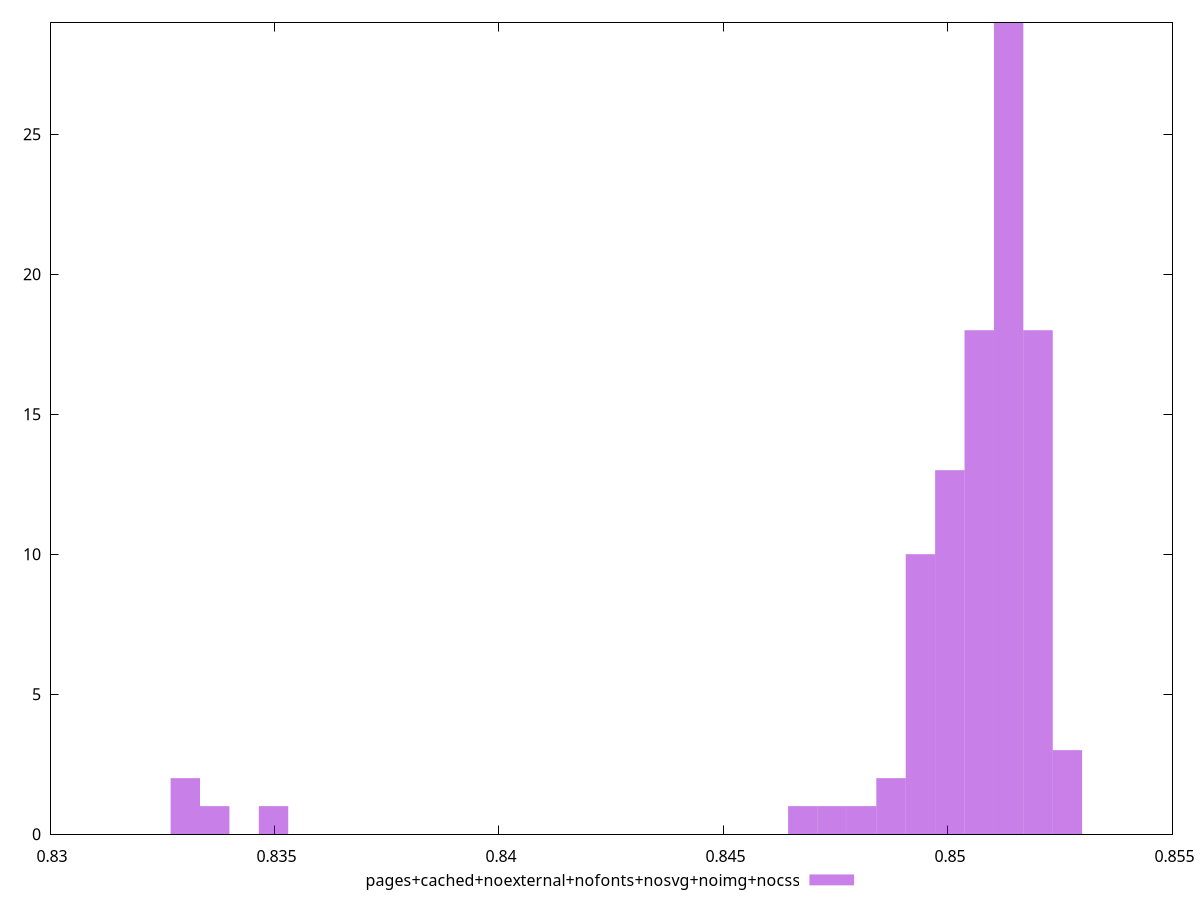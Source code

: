 $_pagesCachedNoexternalNofontsNosvgNoimgNocss <<EOF
0.8513504910590668 29
0.8506956060659444 18
0.8520053760521892 18
0.8493858360796998 10
0.8500407210728221 13
0.848076066093455 1
0.8467662961072103 1
0.8526602610453116 3
0.8330137112516408 2
0.8349783662310079 1
0.8336685962447631 1
0.8487309510865774 2
0.8474211811003327 1
EOF
set key outside below
set terminal pngcairo
set output "report_00006_2020-11-02T20-21-41.718Z/largest-contentful-paint/pages+cached+noexternal+nofonts+nosvg+noimg+nocss//hist.png"
set yrange [0:29]
set boxwidth 0.0006548849931223591
set style fill transparent solid 0.5 noborder
plot $_pagesCachedNoexternalNofontsNosvgNoimgNocss title "pages+cached+noexternal+nofonts+nosvg+noimg+nocss" with boxes ,
